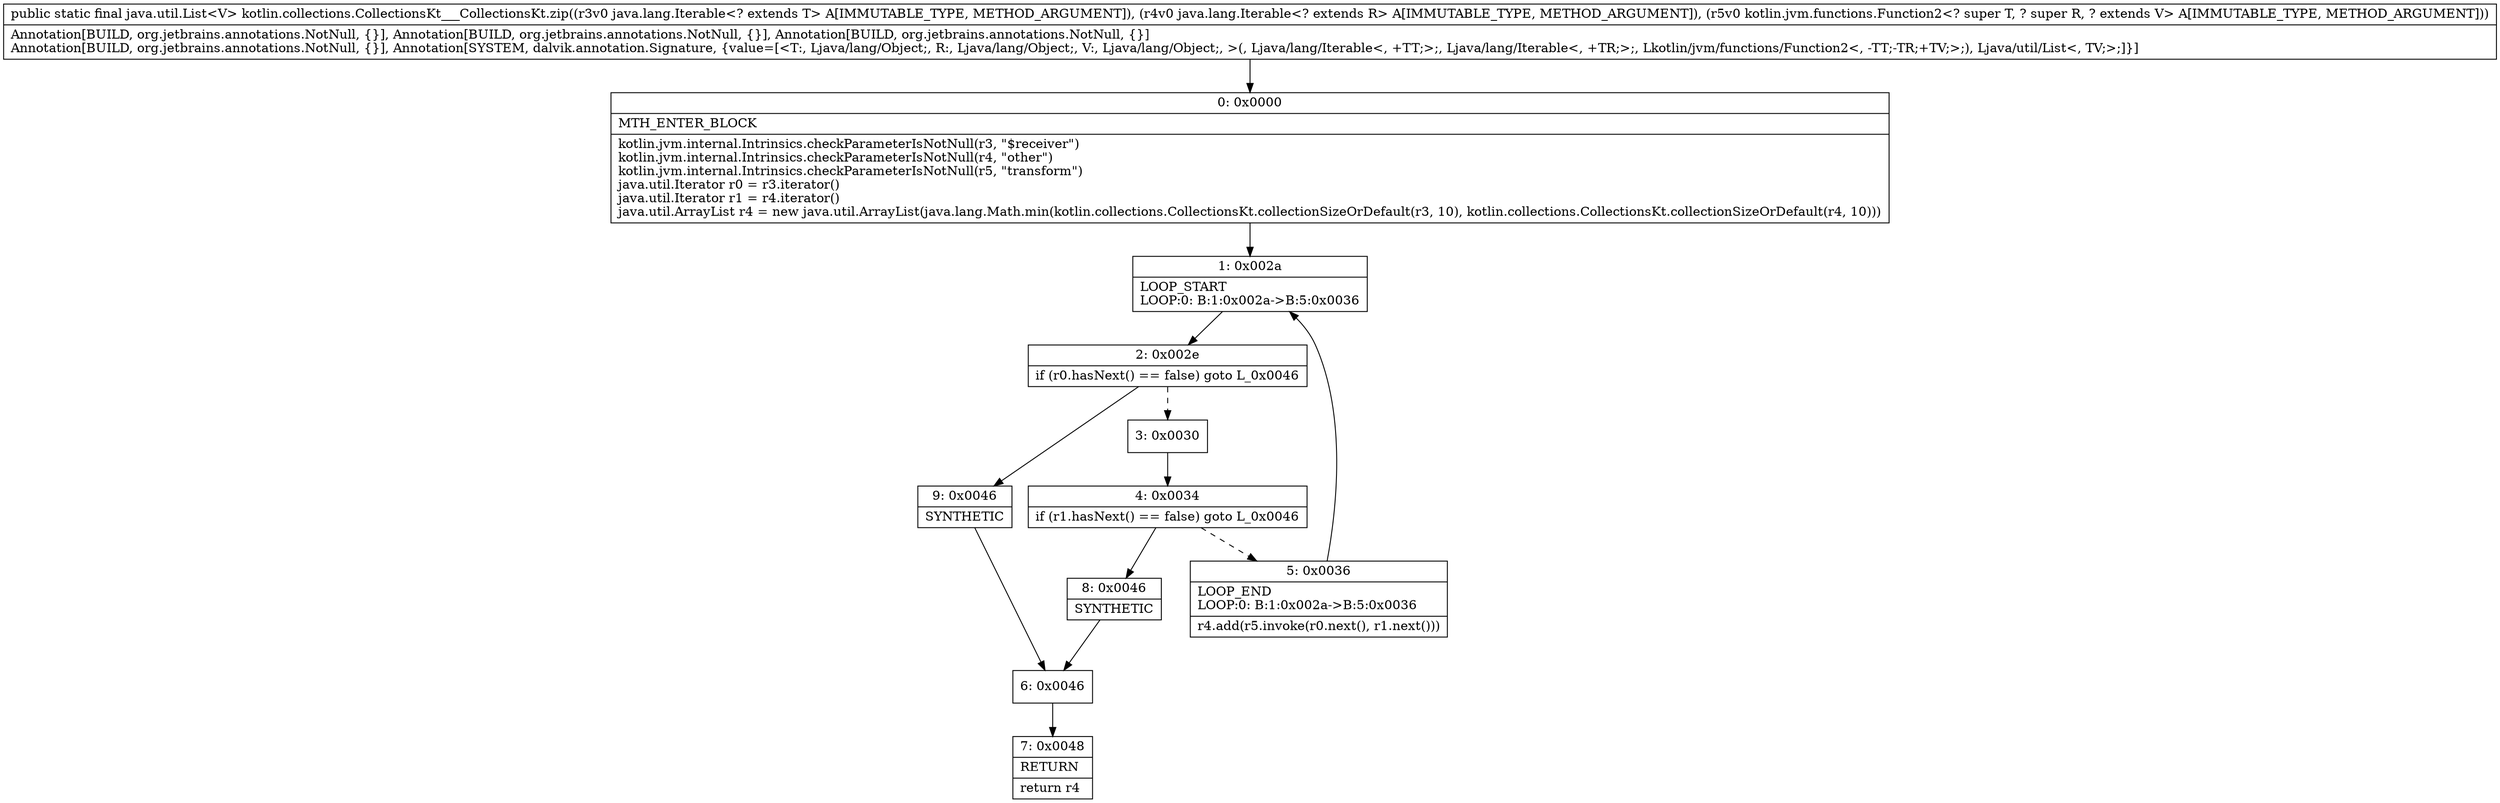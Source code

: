 digraph "CFG forkotlin.collections.CollectionsKt___CollectionsKt.zip(Ljava\/lang\/Iterable;Ljava\/lang\/Iterable;Lkotlin\/jvm\/functions\/Function2;)Ljava\/util\/List;" {
Node_0 [shape=record,label="{0\:\ 0x0000|MTH_ENTER_BLOCK\l|kotlin.jvm.internal.Intrinsics.checkParameterIsNotNull(r3, \"$receiver\")\lkotlin.jvm.internal.Intrinsics.checkParameterIsNotNull(r4, \"other\")\lkotlin.jvm.internal.Intrinsics.checkParameterIsNotNull(r5, \"transform\")\ljava.util.Iterator r0 = r3.iterator()\ljava.util.Iterator r1 = r4.iterator()\ljava.util.ArrayList r4 = new java.util.ArrayList(java.lang.Math.min(kotlin.collections.CollectionsKt.collectionSizeOrDefault(r3, 10), kotlin.collections.CollectionsKt.collectionSizeOrDefault(r4, 10)))\l}"];
Node_1 [shape=record,label="{1\:\ 0x002a|LOOP_START\lLOOP:0: B:1:0x002a\-\>B:5:0x0036\l}"];
Node_2 [shape=record,label="{2\:\ 0x002e|if (r0.hasNext() == false) goto L_0x0046\l}"];
Node_3 [shape=record,label="{3\:\ 0x0030}"];
Node_4 [shape=record,label="{4\:\ 0x0034|if (r1.hasNext() == false) goto L_0x0046\l}"];
Node_5 [shape=record,label="{5\:\ 0x0036|LOOP_END\lLOOP:0: B:1:0x002a\-\>B:5:0x0036\l|r4.add(r5.invoke(r0.next(), r1.next()))\l}"];
Node_6 [shape=record,label="{6\:\ 0x0046}"];
Node_7 [shape=record,label="{7\:\ 0x0048|RETURN\l|return r4\l}"];
Node_8 [shape=record,label="{8\:\ 0x0046|SYNTHETIC\l}"];
Node_9 [shape=record,label="{9\:\ 0x0046|SYNTHETIC\l}"];
MethodNode[shape=record,label="{public static final java.util.List\<V\> kotlin.collections.CollectionsKt___CollectionsKt.zip((r3v0 java.lang.Iterable\<? extends T\> A[IMMUTABLE_TYPE, METHOD_ARGUMENT]), (r4v0 java.lang.Iterable\<? extends R\> A[IMMUTABLE_TYPE, METHOD_ARGUMENT]), (r5v0 kotlin.jvm.functions.Function2\<? super T, ? super R, ? extends V\> A[IMMUTABLE_TYPE, METHOD_ARGUMENT]))  | Annotation[BUILD, org.jetbrains.annotations.NotNull, \{\}], Annotation[BUILD, org.jetbrains.annotations.NotNull, \{\}], Annotation[BUILD, org.jetbrains.annotations.NotNull, \{\}]\lAnnotation[BUILD, org.jetbrains.annotations.NotNull, \{\}], Annotation[SYSTEM, dalvik.annotation.Signature, \{value=[\<T:, Ljava\/lang\/Object;, R:, Ljava\/lang\/Object;, V:, Ljava\/lang\/Object;, \>(, Ljava\/lang\/Iterable\<, +TT;\>;, Ljava\/lang\/Iterable\<, +TR;\>;, Lkotlin\/jvm\/functions\/Function2\<, \-TT;\-TR;+TV;\>;), Ljava\/util\/List\<, TV;\>;]\}]\l}"];
MethodNode -> Node_0;
Node_0 -> Node_1;
Node_1 -> Node_2;
Node_2 -> Node_3[style=dashed];
Node_2 -> Node_9;
Node_3 -> Node_4;
Node_4 -> Node_5[style=dashed];
Node_4 -> Node_8;
Node_5 -> Node_1;
Node_6 -> Node_7;
Node_8 -> Node_6;
Node_9 -> Node_6;
}

